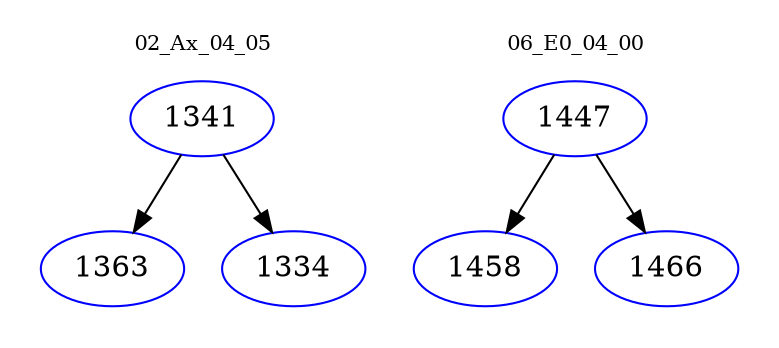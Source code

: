 digraph{
subgraph cluster_0 {
color = white
label = "02_Ax_04_05";
fontsize=10;
T0_1341 [label="1341", color="blue"]
T0_1341 -> T0_1363 [color="black"]
T0_1363 [label="1363", color="blue"]
T0_1341 -> T0_1334 [color="black"]
T0_1334 [label="1334", color="blue"]
}
subgraph cluster_1 {
color = white
label = "06_E0_04_00";
fontsize=10;
T1_1447 [label="1447", color="blue"]
T1_1447 -> T1_1458 [color="black"]
T1_1458 [label="1458", color="blue"]
T1_1447 -> T1_1466 [color="black"]
T1_1466 [label="1466", color="blue"]
}
}
